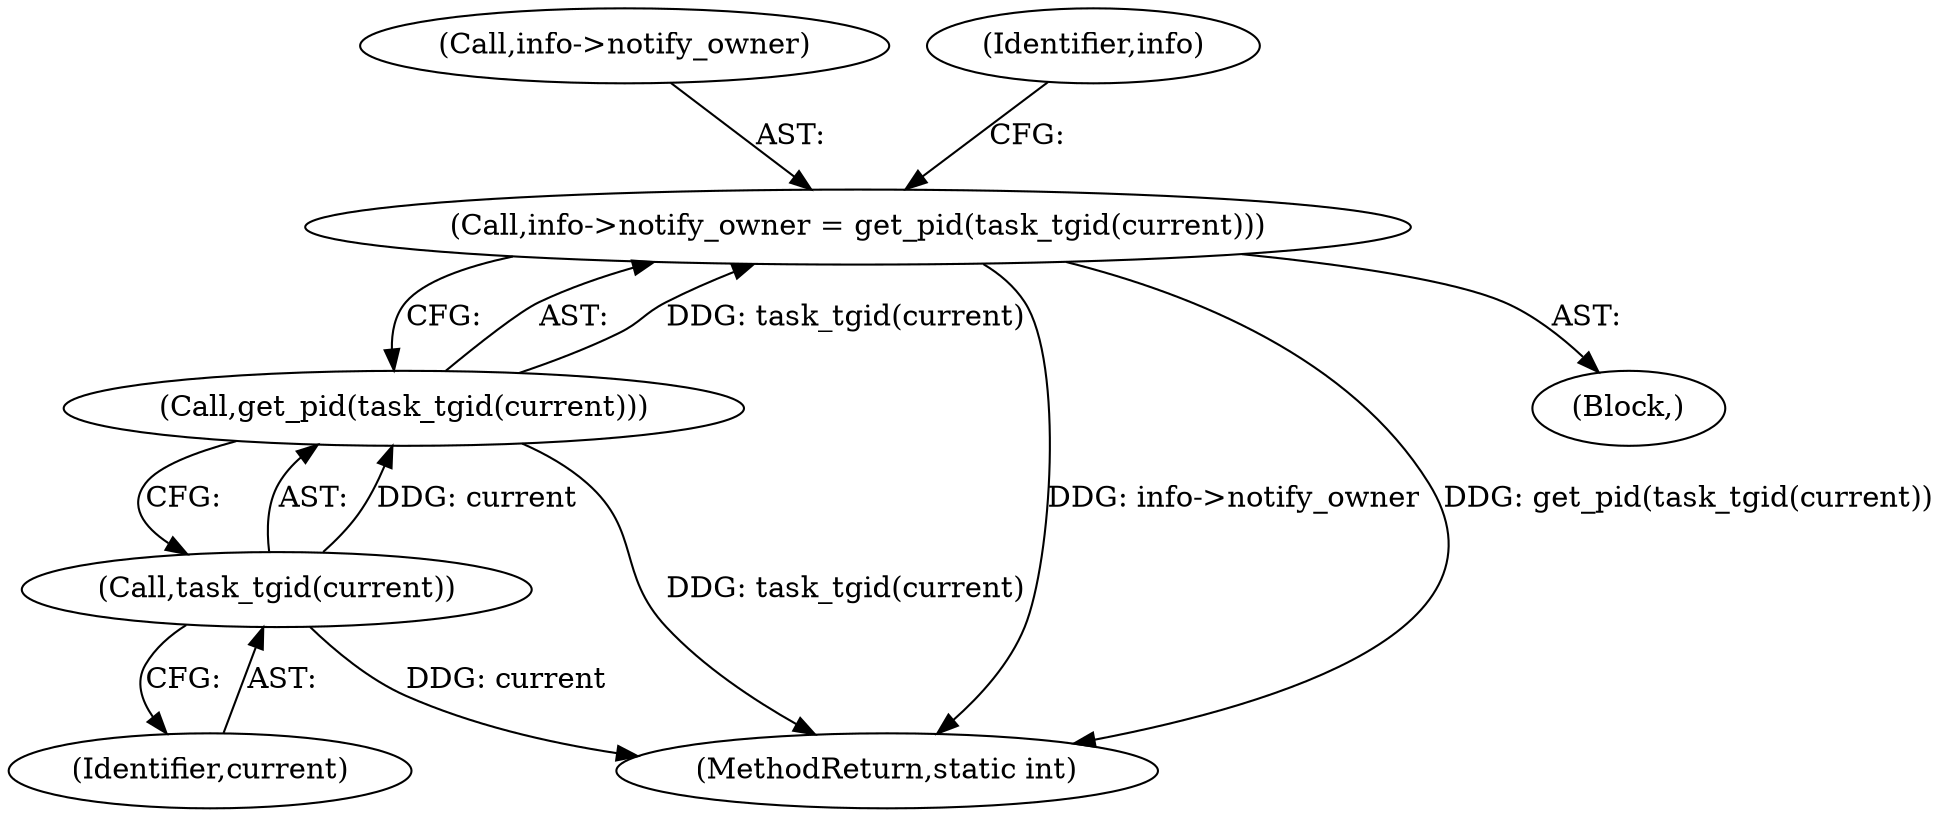 digraph "0_linux_f991af3daabaecff34684fd51fac80319d1baad1@pointer" {
"1000425" [label="(Call,info->notify_owner = get_pid(task_tgid(current)))"];
"1000429" [label="(Call,get_pid(task_tgid(current)))"];
"1000430" [label="(Call,task_tgid(current))"];
"1000425" [label="(Call,info->notify_owner = get_pid(task_tgid(current)))"];
"1000430" [label="(Call,task_tgid(current))"];
"1000431" [label="(Identifier,current)"];
"1000426" [label="(Call,info->notify_owner)"];
"1000429" [label="(Call,get_pid(task_tgid(current)))"];
"1000434" [label="(Identifier,info)"];
"1000469" [label="(MethodReturn,static int)"];
"1000358" [label="(Block,)"];
"1000425" -> "1000358"  [label="AST: "];
"1000425" -> "1000429"  [label="CFG: "];
"1000426" -> "1000425"  [label="AST: "];
"1000429" -> "1000425"  [label="AST: "];
"1000434" -> "1000425"  [label="CFG: "];
"1000425" -> "1000469"  [label="DDG: info->notify_owner"];
"1000425" -> "1000469"  [label="DDG: get_pid(task_tgid(current))"];
"1000429" -> "1000425"  [label="DDG: task_tgid(current)"];
"1000429" -> "1000430"  [label="CFG: "];
"1000430" -> "1000429"  [label="AST: "];
"1000429" -> "1000469"  [label="DDG: task_tgid(current)"];
"1000430" -> "1000429"  [label="DDG: current"];
"1000430" -> "1000431"  [label="CFG: "];
"1000431" -> "1000430"  [label="AST: "];
"1000430" -> "1000469"  [label="DDG: current"];
}
